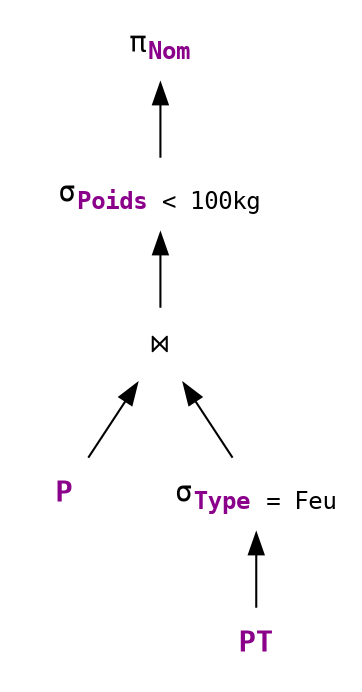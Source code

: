 digraph {
  rankdir=BT
  node [shape=none, fontname="monospace"]
  edge [color=black]

  P [label=<<b>P</b>>, fontcolor=darkmagenta]
  PT [label=<<b>PT</b>>, fontcolor=darkmagenta]
  Join [label=<⋈>]
  Select [label=<σ<sub><font color="darkmagenta"><b>Type</b></font> = Feu</sub>>]
  SelectWeight [label=<σ<sub><font color="darkmagenta"><b>Poids</b></font> &lt; 100kg</sub>>]
  Project [label=<π<sub><font color="darkmagenta"><b>Nom</b></font></sub>>]

  P -> Join
  PT -> Select
  Select -> Join
  Join -> SelectWeight
  SelectWeight -> Project

}